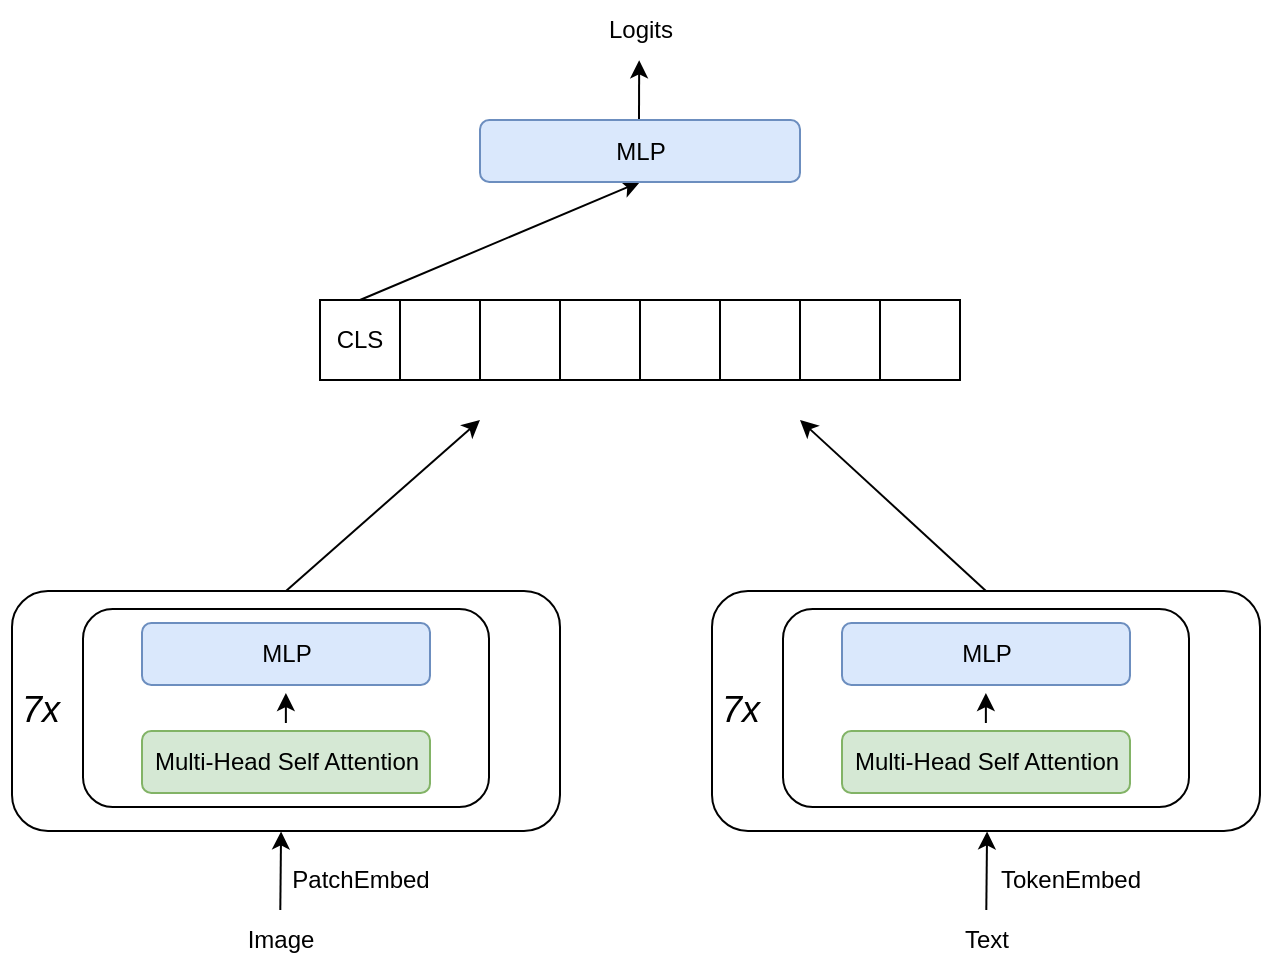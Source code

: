 <mxfile>
    <diagram id="9nI_VF6BySjv19adgAQ-" name="Page-1">
        <mxGraphModel dx="947" dy="639" grid="1" gridSize="10" guides="1" tooltips="1" connect="1" arrows="1" fold="1" page="1" pageScale="1" pageWidth="827" pageHeight="1169" math="0" shadow="0">
            <root>
                <mxCell id="0"/>
                <mxCell id="1" parent="0"/>
                <mxCell id="2" value="CLS" style="rounded=0;whiteSpace=wrap;html=1;" vertex="1" parent="1">
                    <mxGeometry x="240" y="280" width="40" height="40" as="geometry"/>
                </mxCell>
                <mxCell id="3" value="" style="rounded=0;whiteSpace=wrap;html=1;" vertex="1" parent="1">
                    <mxGeometry x="280" y="280" width="40" height="40" as="geometry"/>
                </mxCell>
                <mxCell id="6" value="" style="rounded=0;whiteSpace=wrap;html=1;" vertex="1" parent="1">
                    <mxGeometry x="320" y="280" width="40" height="40" as="geometry"/>
                </mxCell>
                <mxCell id="7" value="" style="rounded=0;whiteSpace=wrap;html=1;" vertex="1" parent="1">
                    <mxGeometry x="360" y="280" width="40" height="40" as="geometry"/>
                </mxCell>
                <mxCell id="8" value="" style="rounded=0;whiteSpace=wrap;html=1;" vertex="1" parent="1">
                    <mxGeometry x="400" y="280" width="40" height="40" as="geometry"/>
                </mxCell>
                <mxCell id="9" value="" style="rounded=0;whiteSpace=wrap;html=1;" vertex="1" parent="1">
                    <mxGeometry x="440" y="280" width="40" height="40" as="geometry"/>
                </mxCell>
                <mxCell id="10" value="" style="rounded=0;whiteSpace=wrap;html=1;" vertex="1" parent="1">
                    <mxGeometry x="480" y="280" width="40" height="40" as="geometry"/>
                </mxCell>
                <mxCell id="11" value="" style="rounded=0;whiteSpace=wrap;html=1;" vertex="1" parent="1">
                    <mxGeometry x="520" y="280" width="40" height="40" as="geometry"/>
                </mxCell>
                <mxCell id="14" value="" style="endArrow=classic;html=1;exitX=0.5;exitY=0;exitDx=0;exitDy=0;entryX=0.5;entryY=1;entryDx=0;entryDy=0;" edge="1" parent="1" source="2" target="43">
                    <mxGeometry width="50" height="50" relative="1" as="geometry">
                        <mxPoint x="293" y="290" as="sourcePoint"/>
                        <mxPoint x="399.5" y="220" as="targetPoint"/>
                    </mxGeometry>
                </mxCell>
                <mxCell id="15" value="" style="endArrow=classic;html=1;exitX=0.5;exitY=0;exitDx=0;exitDy=0;entryX=0.493;entryY=1.005;entryDx=0;entryDy=0;entryPerimeter=0;" edge="1" parent="1" target="16">
                    <mxGeometry width="50" height="50" relative="1" as="geometry">
                        <mxPoint x="399.5" y="190" as="sourcePoint"/>
                        <mxPoint x="430" y="170" as="targetPoint"/>
                    </mxGeometry>
                </mxCell>
                <mxCell id="16" value="Logits" style="text;html=1;align=center;verticalAlign=middle;resizable=0;points=[];autosize=1;strokeColor=none;fillColor=none;" vertex="1" parent="1">
                    <mxGeometry x="370" y="130" width="60" height="30" as="geometry"/>
                </mxCell>
                <mxCell id="18" value="" style="rounded=1;html=1;" vertex="1" parent="1">
                    <mxGeometry x="86" y="425.5" width="274" height="120" as="geometry"/>
                </mxCell>
                <mxCell id="22" value="" style="rounded=1;html=1;" vertex="1" parent="1">
                    <mxGeometry x="121.5" y="434.5" width="203" height="99" as="geometry"/>
                </mxCell>
                <mxCell id="23" value="MLP" style="rounded=1;html=1;fillColor=#dae8fc;strokeColor=#6c8ebf;" vertex="1" parent="1">
                    <mxGeometry x="151" y="441.5" width="144" height="31" as="geometry"/>
                </mxCell>
                <mxCell id="24" value="Multi-Head Self Attention" style="rounded=1;html=1;fillColor=#d5e8d4;strokeColor=#82b366;" vertex="1" parent="1">
                    <mxGeometry x="151" y="495.5" width="144" height="31" as="geometry"/>
                </mxCell>
                <mxCell id="25" value="&lt;i&gt;&lt;font style=&quot;font-size: 18px;&quot;&gt;7x&lt;/font&gt;&lt;/i&gt;" style="text;html=1;align=center;verticalAlign=middle;resizable=0;points=[];autosize=1;strokeColor=none;fillColor=none;" vertex="1" parent="1">
                    <mxGeometry x="80" y="464.5" width="40" height="40" as="geometry"/>
                </mxCell>
                <mxCell id="28" value="" style="endArrow=classic;html=1;rounded=0;" edge="1" parent="1">
                    <mxGeometry width="50" height="50" relative="1" as="geometry">
                        <mxPoint x="222.93" y="491.5" as="sourcePoint"/>
                        <mxPoint x="222.94" y="476.5" as="targetPoint"/>
                    </mxGeometry>
                </mxCell>
                <mxCell id="29" value="" style="rounded=1;html=1;" vertex="1" parent="1">
                    <mxGeometry x="436" y="425.5" width="274" height="120" as="geometry"/>
                </mxCell>
                <mxCell id="30" value="" style="rounded=1;html=1;" vertex="1" parent="1">
                    <mxGeometry x="471.5" y="434.5" width="203" height="99" as="geometry"/>
                </mxCell>
                <mxCell id="31" value="MLP" style="rounded=1;html=1;fillColor=#dae8fc;strokeColor=#6c8ebf;" vertex="1" parent="1">
                    <mxGeometry x="501" y="441.5" width="144" height="31" as="geometry"/>
                </mxCell>
                <mxCell id="32" value="Multi-Head Self Attention" style="rounded=1;html=1;fillColor=#d5e8d4;strokeColor=#82b366;" vertex="1" parent="1">
                    <mxGeometry x="501" y="495.5" width="144" height="31" as="geometry"/>
                </mxCell>
                <mxCell id="33" value="&lt;i&gt;&lt;font style=&quot;font-size: 18px;&quot;&gt;7x&lt;/font&gt;&lt;/i&gt;" style="text;html=1;align=center;verticalAlign=middle;resizable=0;points=[];autosize=1;strokeColor=none;fillColor=none;" vertex="1" parent="1">
                    <mxGeometry x="430" y="464.5" width="40" height="40" as="geometry"/>
                </mxCell>
                <mxCell id="34" value="" style="endArrow=classic;html=1;rounded=0;" edge="1" parent="1">
                    <mxGeometry width="50" height="50" relative="1" as="geometry">
                        <mxPoint x="572.93" y="491.5" as="sourcePoint"/>
                        <mxPoint x="572.94" y="476.5" as="targetPoint"/>
                    </mxGeometry>
                </mxCell>
                <mxCell id="35" value="Image" style="text;html=1;align=center;verticalAlign=middle;resizable=0;points=[];autosize=1;strokeColor=none;fillColor=none;" vertex="1" parent="1">
                    <mxGeometry x="190" y="585" width="60" height="30" as="geometry"/>
                </mxCell>
                <mxCell id="36" value="" style="endArrow=classic;html=1;entryX=0.491;entryY=1.002;entryDx=0;entryDy=0;entryPerimeter=0;" edge="1" parent="1" source="35" target="18">
                    <mxGeometry width="50" height="50" relative="1" as="geometry">
                        <mxPoint x="170" y="580" as="sourcePoint"/>
                        <mxPoint x="420" y="360" as="targetPoint"/>
                    </mxGeometry>
                </mxCell>
                <mxCell id="37" value="Text" style="text;html=1;align=center;verticalAlign=middle;resizable=0;points=[];autosize=1;strokeColor=none;fillColor=none;" vertex="1" parent="1">
                    <mxGeometry x="548" y="585" width="50" height="30" as="geometry"/>
                </mxCell>
                <mxCell id="38" value="" style="endArrow=classic;html=1;entryX=0.491;entryY=1.002;entryDx=0;entryDy=0;entryPerimeter=0;" edge="1" parent="1" source="37">
                    <mxGeometry width="50" height="50" relative="1" as="geometry">
                        <mxPoint x="523" y="580" as="sourcePoint"/>
                        <mxPoint x="573.534" y="545.74" as="targetPoint"/>
                    </mxGeometry>
                </mxCell>
                <mxCell id="39" value="PatchEmbed" style="text;html=1;align=center;verticalAlign=middle;resizable=0;points=[];autosize=1;strokeColor=none;fillColor=none;" vertex="1" parent="1">
                    <mxGeometry x="215" y="555" width="90" height="30" as="geometry"/>
                </mxCell>
                <mxCell id="40" value="TokenEmbed" style="text;html=1;align=center;verticalAlign=middle;resizable=0;points=[];autosize=1;strokeColor=none;fillColor=none;" vertex="1" parent="1">
                    <mxGeometry x="570" y="555" width="90" height="30" as="geometry"/>
                </mxCell>
                <mxCell id="41" value="" style="endArrow=classic;html=1;exitX=0.5;exitY=0;exitDx=0;exitDy=0;" edge="1" parent="1" source="18">
                    <mxGeometry width="50" height="50" relative="1" as="geometry">
                        <mxPoint x="270" y="290" as="sourcePoint"/>
                        <mxPoint x="320" y="340" as="targetPoint"/>
                    </mxGeometry>
                </mxCell>
                <mxCell id="42" value="" style="endArrow=classic;html=1;exitX=0.5;exitY=0;exitDx=0;exitDy=0;" edge="1" parent="1" source="29">
                    <mxGeometry width="50" height="50" relative="1" as="geometry">
                        <mxPoint x="360" y="425.5" as="sourcePoint"/>
                        <mxPoint x="480" y="340" as="targetPoint"/>
                    </mxGeometry>
                </mxCell>
                <mxCell id="43" value="MLP" style="rounded=1;html=1;fillColor=#dae8fc;strokeColor=#6c8ebf;" vertex="1" parent="1">
                    <mxGeometry x="320" y="190" width="160" height="31" as="geometry"/>
                </mxCell>
            </root>
        </mxGraphModel>
    </diagram>
</mxfile>